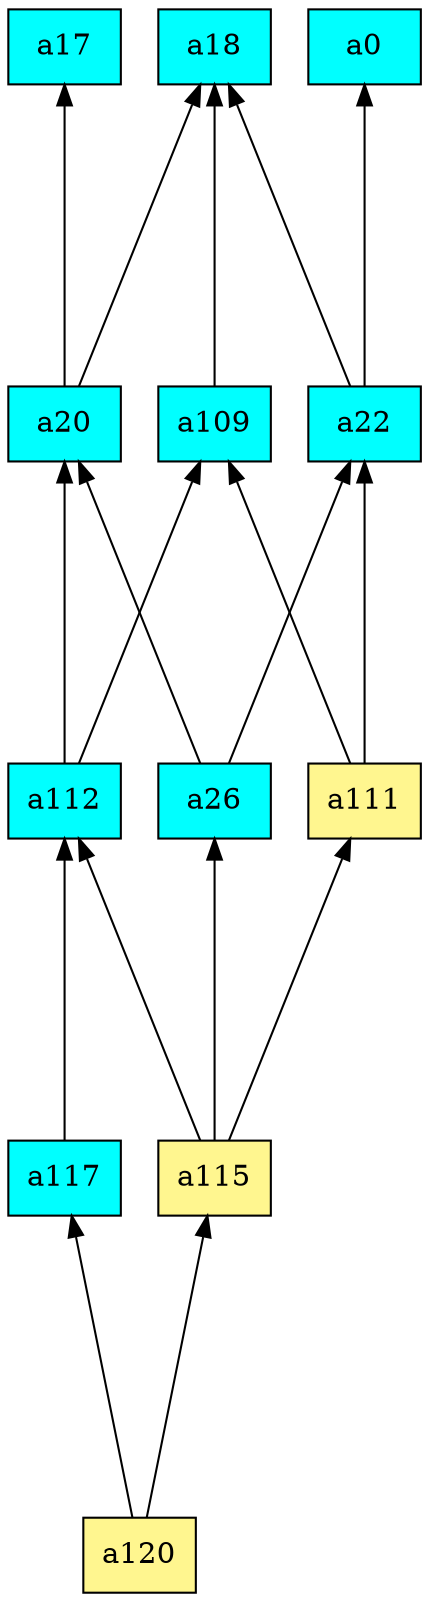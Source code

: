 digraph G {
rankdir=BT;ranksep="2.0";
"a120" [shape=record,fillcolor=khaki1,style=filled,label="{a120}"];
"a17" [shape=record,fillcolor=cyan,style=filled,label="{a17}"];
"a109" [shape=record,fillcolor=cyan,style=filled,label="{a109}"];
"a18" [shape=record,fillcolor=cyan,style=filled,label="{a18}"];
"a115" [shape=record,fillcolor=khaki1,style=filled,label="{a115}"];
"a112" [shape=record,fillcolor=cyan,style=filled,label="{a112}"];
"a22" [shape=record,fillcolor=cyan,style=filled,label="{a22}"];
"a20" [shape=record,fillcolor=cyan,style=filled,label="{a20}"];
"a26" [shape=record,fillcolor=cyan,style=filled,label="{a26}"];
"a117" [shape=record,fillcolor=cyan,style=filled,label="{a117}"];
"a0" [shape=record,fillcolor=cyan,style=filled,label="{a0}"];
"a111" [shape=record,fillcolor=khaki1,style=filled,label="{a111}"];
"a120" -> "a117"
"a120" -> "a115"
"a109" -> "a18"
"a115" -> "a26"
"a115" -> "a112"
"a115" -> "a111"
"a112" -> "a109"
"a112" -> "a20"
"a22" -> "a0"
"a22" -> "a18"
"a20" -> "a18"
"a20" -> "a17"
"a26" -> "a20"
"a26" -> "a22"
"a117" -> "a112"
"a111" -> "a109"
"a111" -> "a22"
}
